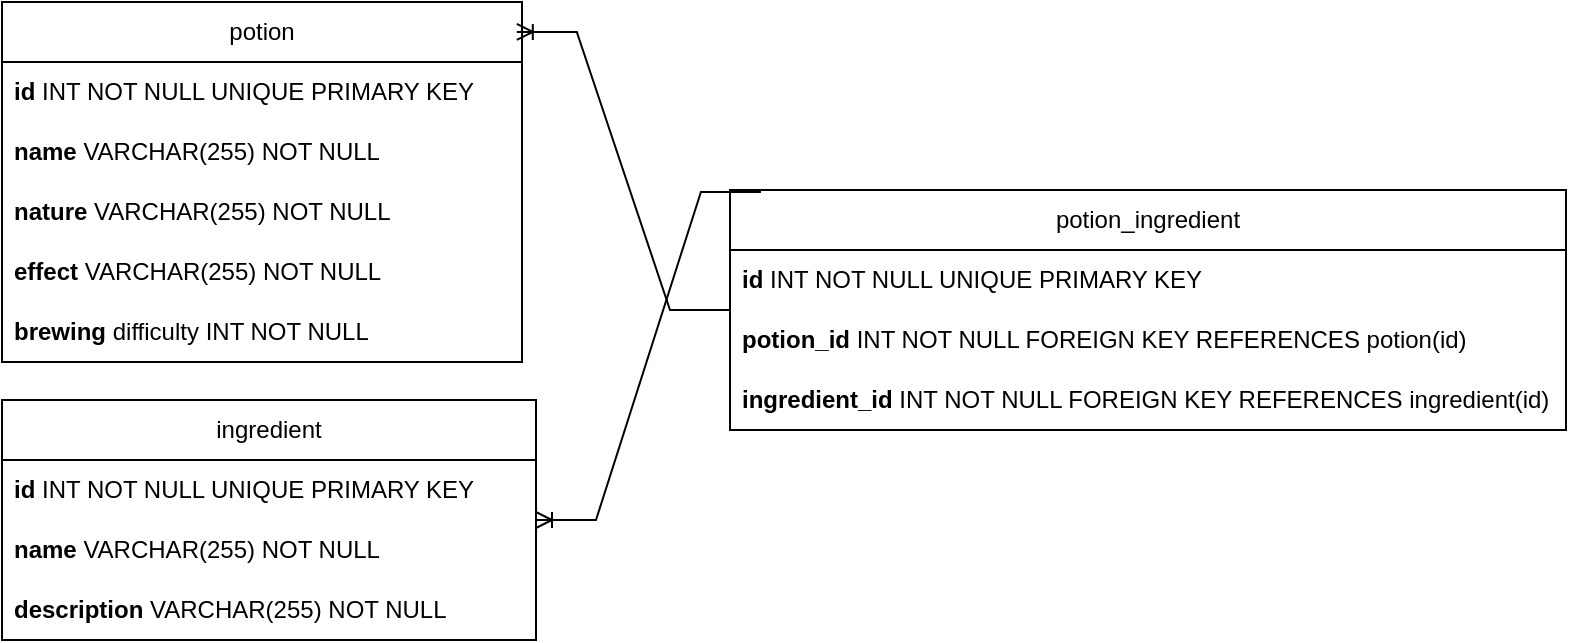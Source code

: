<mxfile version="21.6.8" type="github">
  <diagram id="R2lEEEUBdFMjLlhIrx00" name="Page-1">
    <mxGraphModel dx="859" dy="325" grid="0" gridSize="10" guides="1" tooltips="1" connect="1" arrows="1" fold="1" page="1" pageScale="1" pageWidth="850" pageHeight="1100" math="0" shadow="0" extFonts="Permanent Marker^https://fonts.googleapis.com/css?family=Permanent+Marker">
      <root>
        <mxCell id="0" />
        <mxCell id="1" parent="0" />
        <mxCell id="RnyF8O8SKIG0vJb9uSPF-1" value="potion" style="swimlane;fontStyle=0;childLayout=stackLayout;horizontal=1;startSize=30;horizontalStack=0;resizeParent=1;resizeParentMax=0;resizeLast=0;collapsible=1;marginBottom=0;whiteSpace=wrap;html=1;" vertex="1" parent="1">
          <mxGeometry x="9" y="25" width="260" height="180" as="geometry">
            <mxRectangle x="130" y="360" width="60" height="30" as="alternateBounds" />
          </mxGeometry>
        </mxCell>
        <mxCell id="RnyF8O8SKIG0vJb9uSPF-2" value="&lt;b&gt;id&lt;/b&gt; INT NOT NULL UNIQUE PRIMARY KEY" style="text;strokeColor=none;fillColor=none;align=left;verticalAlign=middle;spacingLeft=4;spacingRight=4;overflow=hidden;points=[[0,0.5],[1,0.5]];portConstraint=eastwest;rotatable=0;whiteSpace=wrap;html=1;" vertex="1" parent="RnyF8O8SKIG0vJb9uSPF-1">
          <mxGeometry y="30" width="260" height="30" as="geometry" />
        </mxCell>
        <mxCell id="RnyF8O8SKIG0vJb9uSPF-3" value="&lt;b&gt;name&lt;/b&gt; VARCHAR(255) NOT NULL" style="text;strokeColor=none;fillColor=none;align=left;verticalAlign=middle;spacingLeft=4;spacingRight=4;overflow=hidden;points=[[0,0.5],[1,0.5]];portConstraint=eastwest;rotatable=0;whiteSpace=wrap;html=1;" vertex="1" parent="RnyF8O8SKIG0vJb9uSPF-1">
          <mxGeometry y="60" width="260" height="30" as="geometry" />
        </mxCell>
        <mxCell id="RnyF8O8SKIG0vJb9uSPF-4" value="&lt;b&gt;nature&lt;/b&gt; VARCHAR(255) NOT NULL" style="text;strokeColor=none;fillColor=none;align=left;verticalAlign=middle;spacingLeft=4;spacingRight=4;overflow=hidden;points=[[0,0.5],[1,0.5]];portConstraint=eastwest;rotatable=0;whiteSpace=wrap;html=1;" vertex="1" parent="RnyF8O8SKIG0vJb9uSPF-1">
          <mxGeometry y="90" width="260" height="30" as="geometry" />
        </mxCell>
        <mxCell id="RnyF8O8SKIG0vJb9uSPF-6" value="&lt;b&gt;effect&lt;/b&gt; VARCHAR(255) NOT NULL" style="text;strokeColor=none;fillColor=none;align=left;verticalAlign=middle;spacingLeft=4;spacingRight=4;overflow=hidden;points=[[0,0.5],[1,0.5]];portConstraint=eastwest;rotatable=0;whiteSpace=wrap;html=1;" vertex="1" parent="RnyF8O8SKIG0vJb9uSPF-1">
          <mxGeometry y="120" width="260" height="30" as="geometry" />
        </mxCell>
        <mxCell id="RnyF8O8SKIG0vJb9uSPF-5" value="&lt;b&gt;brewing&lt;/b&gt; difficulty INT NOT NULL" style="text;strokeColor=none;fillColor=none;align=left;verticalAlign=middle;spacingLeft=4;spacingRight=4;overflow=hidden;points=[[0,0.5],[1,0.5]];portConstraint=eastwest;rotatable=0;whiteSpace=wrap;html=1;" vertex="1" parent="RnyF8O8SKIG0vJb9uSPF-1">
          <mxGeometry y="150" width="260" height="30" as="geometry" />
        </mxCell>
        <mxCell id="RnyF8O8SKIG0vJb9uSPF-10" value="potion_ingredient" style="swimlane;fontStyle=0;childLayout=stackLayout;horizontal=1;startSize=30;horizontalStack=0;resizeParent=1;resizeParentMax=0;resizeLast=0;collapsible=1;marginBottom=0;whiteSpace=wrap;html=1;" vertex="1" parent="1">
          <mxGeometry x="373" y="119" width="418" height="120" as="geometry">
            <mxRectangle x="130" y="360" width="60" height="30" as="alternateBounds" />
          </mxGeometry>
        </mxCell>
        <mxCell id="RnyF8O8SKIG0vJb9uSPF-11" value="&lt;b&gt;id&lt;/b&gt; INT NOT NULL UNIQUE PRIMARY KEY" style="text;strokeColor=none;fillColor=none;align=left;verticalAlign=middle;spacingLeft=4;spacingRight=4;overflow=hidden;points=[[0,0.5],[1,0.5]];portConstraint=eastwest;rotatable=0;whiteSpace=wrap;html=1;" vertex="1" parent="RnyF8O8SKIG0vJb9uSPF-10">
          <mxGeometry y="30" width="418" height="30" as="geometry" />
        </mxCell>
        <mxCell id="RnyF8O8SKIG0vJb9uSPF-12" value="&lt;b&gt;potion_id&lt;/b&gt; INT NOT NULL FOREIGN KEY REFERENCES potion(id)" style="text;strokeColor=none;fillColor=none;align=left;verticalAlign=middle;spacingLeft=4;spacingRight=4;overflow=hidden;points=[[0,0.5],[1,0.5]];portConstraint=eastwest;rotatable=0;whiteSpace=wrap;html=1;" vertex="1" parent="RnyF8O8SKIG0vJb9uSPF-10">
          <mxGeometry y="60" width="418" height="30" as="geometry" />
        </mxCell>
        <mxCell id="RnyF8O8SKIG0vJb9uSPF-13" value="&lt;b&gt;ingredient_id&lt;/b&gt; INT NOT NULL FOREIGN KEY REFERENCES ingredient(id)" style="text;strokeColor=none;fillColor=none;align=left;verticalAlign=middle;spacingLeft=4;spacingRight=4;overflow=hidden;points=[[0,0.5],[1,0.5]];portConstraint=eastwest;rotatable=0;whiteSpace=wrap;html=1;" vertex="1" parent="RnyF8O8SKIG0vJb9uSPF-10">
          <mxGeometry y="90" width="418" height="30" as="geometry" />
        </mxCell>
        <mxCell id="RnyF8O8SKIG0vJb9uSPF-16" value="ingredient" style="swimlane;fontStyle=0;childLayout=stackLayout;horizontal=1;startSize=30;horizontalStack=0;resizeParent=1;resizeParentMax=0;resizeLast=0;collapsible=1;marginBottom=0;whiteSpace=wrap;html=1;" vertex="1" parent="1">
          <mxGeometry x="9" y="224" width="267" height="120" as="geometry">
            <mxRectangle x="130" y="360" width="60" height="30" as="alternateBounds" />
          </mxGeometry>
        </mxCell>
        <mxCell id="RnyF8O8SKIG0vJb9uSPF-17" value="&lt;b&gt;id&lt;/b&gt; INT NOT NULL UNIQUE PRIMARY KEY" style="text;strokeColor=none;fillColor=none;align=left;verticalAlign=middle;spacingLeft=4;spacingRight=4;overflow=hidden;points=[[0,0.5],[1,0.5]];portConstraint=eastwest;rotatable=0;whiteSpace=wrap;html=1;" vertex="1" parent="RnyF8O8SKIG0vJb9uSPF-16">
          <mxGeometry y="30" width="267" height="30" as="geometry" />
        </mxCell>
        <mxCell id="RnyF8O8SKIG0vJb9uSPF-18" value="&lt;b&gt;name&lt;/b&gt; VARCHAR(255) NOT NULL" style="text;strokeColor=none;fillColor=none;align=left;verticalAlign=middle;spacingLeft=4;spacingRight=4;overflow=hidden;points=[[0,0.5],[1,0.5]];portConstraint=eastwest;rotatable=0;whiteSpace=wrap;html=1;" vertex="1" parent="RnyF8O8SKIG0vJb9uSPF-16">
          <mxGeometry y="60" width="267" height="30" as="geometry" />
        </mxCell>
        <mxCell id="RnyF8O8SKIG0vJb9uSPF-19" value="&lt;b&gt;description&lt;/b&gt; VARCHAR(255) NOT NULL" style="text;strokeColor=none;fillColor=none;align=left;verticalAlign=middle;spacingLeft=4;spacingRight=4;overflow=hidden;points=[[0,0.5],[1,0.5]];portConstraint=eastwest;rotatable=0;whiteSpace=wrap;html=1;" vertex="1" parent="RnyF8O8SKIG0vJb9uSPF-16">
          <mxGeometry y="90" width="267" height="30" as="geometry" />
        </mxCell>
        <mxCell id="RnyF8O8SKIG0vJb9uSPF-21" value="" style="edgeStyle=entityRelationEdgeStyle;fontSize=12;html=1;endArrow=ERoneToMany;rounded=0;entryX=0.99;entryY=0.083;entryDx=0;entryDy=0;entryPerimeter=0;" edge="1" parent="1" source="RnyF8O8SKIG0vJb9uSPF-10" target="RnyF8O8SKIG0vJb9uSPF-1">
          <mxGeometry width="100" height="100" relative="1" as="geometry">
            <mxPoint x="370" y="280" as="sourcePoint" />
            <mxPoint x="470" y="180" as="targetPoint" />
          </mxGeometry>
        </mxCell>
        <mxCell id="RnyF8O8SKIG0vJb9uSPF-22" value="" style="edgeStyle=entityRelationEdgeStyle;fontSize=12;html=1;endArrow=ERoneToMany;rounded=0;exitX=0.037;exitY=0.008;exitDx=0;exitDy=0;exitPerimeter=0;" edge="1" parent="1" source="RnyF8O8SKIG0vJb9uSPF-10" target="RnyF8O8SKIG0vJb9uSPF-16">
          <mxGeometry width="100" height="100" relative="1" as="geometry">
            <mxPoint x="370" y="280" as="sourcePoint" />
            <mxPoint x="94" y="382" as="targetPoint" />
            <Array as="points">
              <mxPoint x="119" y="378" />
              <mxPoint x="167" y="396" />
            </Array>
          </mxGeometry>
        </mxCell>
      </root>
    </mxGraphModel>
  </diagram>
</mxfile>

